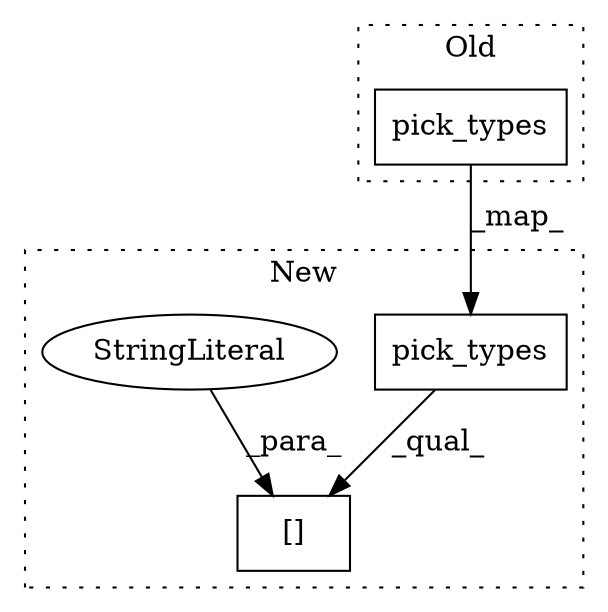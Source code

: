 digraph G {
subgraph cluster0 {
1 [label="pick_types" a="32" s="6038,6076" l="11,1" shape="box"];
label = "Old";
style="dotted";
}
subgraph cluster1 {
2 [label="pick_types" a="32" s="6272,6310" l="11,1" shape="box"];
3 [label="[]" a="2" s="6272,6330" l="40,1" shape="box"];
4 [label="StringLiteral" a="45" s="6312" l="18" shape="ellipse"];
label = "New";
style="dotted";
}
1 -> 2 [label="_map_"];
2 -> 3 [label="_qual_"];
4 -> 3 [label="_para_"];
}